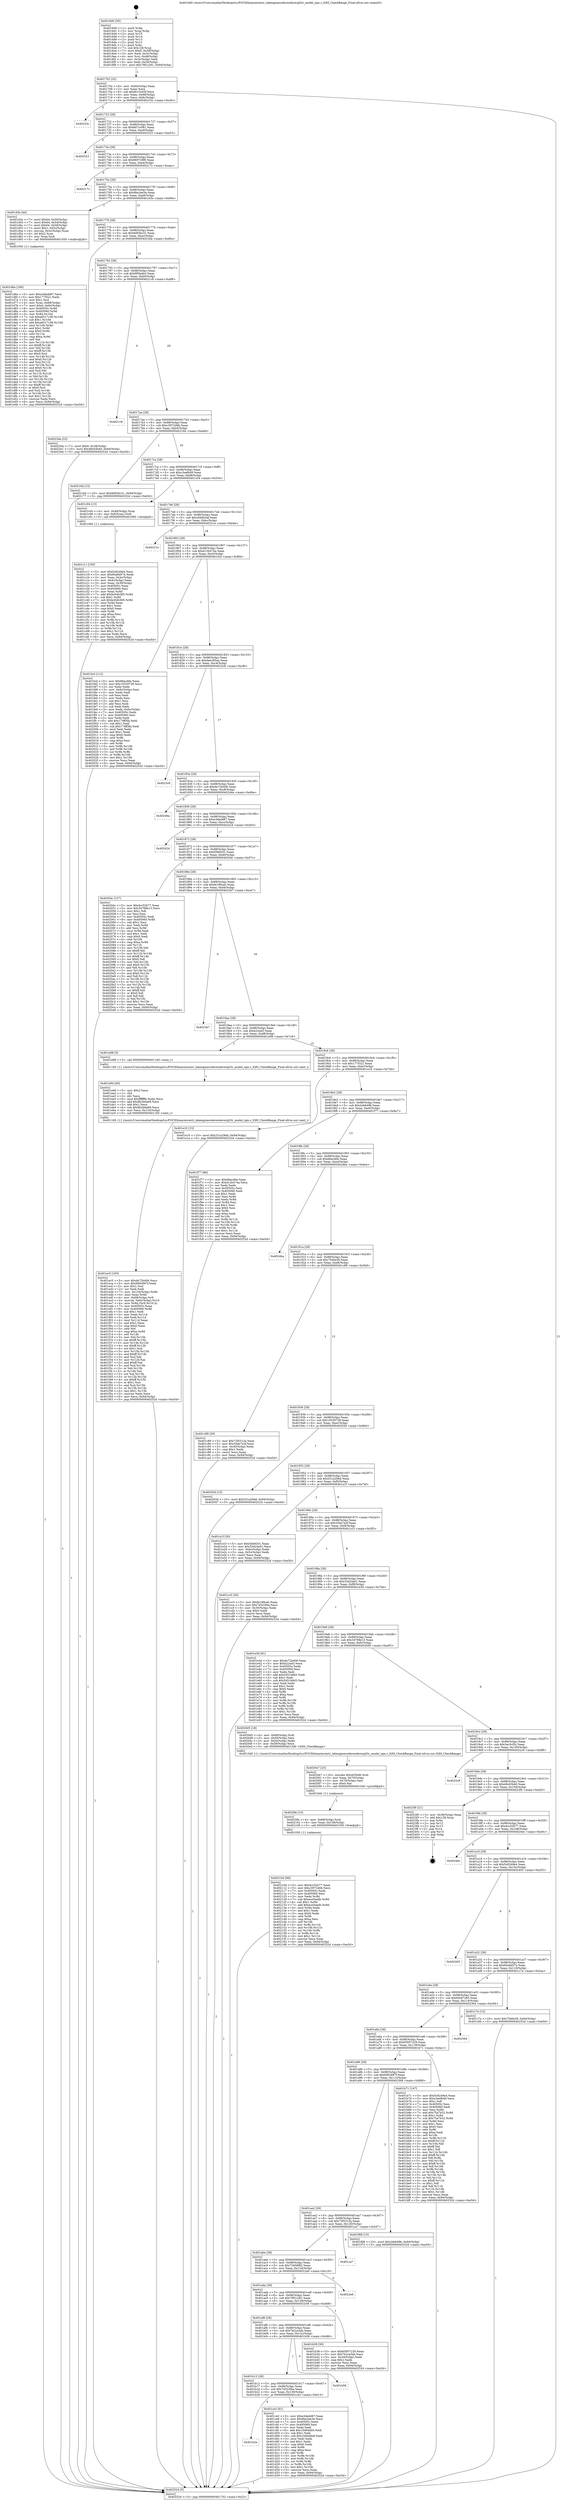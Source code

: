 digraph "0x4016d0" {
  label = "0x4016d0 (/mnt/c/Users/mathe/Desktop/tcc/POCII/binaries/extr_labenginecoderenderergl2tr_model_iqm.c_IQM_CheckRange_Final-ollvm.out::main(0))"
  labelloc = "t"
  node[shape=record]

  Entry [label="",width=0.3,height=0.3,shape=circle,fillcolor=black,style=filled]
  "0x401702" [label="{
     0x401702 [32]\l
     | [instrs]\l
     &nbsp;&nbsp;0x401702 \<+6\>: mov -0x94(%rbp),%eax\l
     &nbsp;&nbsp;0x401708 \<+2\>: mov %eax,%ecx\l
     &nbsp;&nbsp;0x40170a \<+6\>: sub $0x8c15c05f,%ecx\l
     &nbsp;&nbsp;0x401710 \<+6\>: mov %eax,-0x98(%rbp)\l
     &nbsp;&nbsp;0x401716 \<+6\>: mov %ecx,-0x9c(%rbp)\l
     &nbsp;&nbsp;0x40171c \<+6\>: je 000000000040233c \<main+0xc6c\>\l
  }"]
  "0x40233c" [label="{
     0x40233c\l
  }", style=dashed]
  "0x401722" [label="{
     0x401722 [28]\l
     | [instrs]\l
     &nbsp;&nbsp;0x401722 \<+5\>: jmp 0000000000401727 \<main+0x57\>\l
     &nbsp;&nbsp;0x401727 \<+6\>: mov -0x98(%rbp),%eax\l
     &nbsp;&nbsp;0x40172d \<+5\>: sub $0x8d7cc081,%eax\l
     &nbsp;&nbsp;0x401732 \<+6\>: mov %eax,-0xa0(%rbp)\l
     &nbsp;&nbsp;0x401738 \<+6\>: je 0000000000402523 \<main+0xe53\>\l
  }"]
  Exit [label="",width=0.3,height=0.3,shape=circle,fillcolor=black,style=filled,peripheries=2]
  "0x402523" [label="{
     0x402523\l
  }", style=dashed]
  "0x40173e" [label="{
     0x40173e [28]\l
     | [instrs]\l
     &nbsp;&nbsp;0x40173e \<+5\>: jmp 0000000000401743 \<main+0x73\>\l
     &nbsp;&nbsp;0x401743 \<+6\>: mov -0x98(%rbp),%eax\l
     &nbsp;&nbsp;0x401749 \<+5\>: sub $0x969729f0,%eax\l
     &nbsp;&nbsp;0x40174e \<+6\>: mov %eax,-0xa4(%rbp)\l
     &nbsp;&nbsp;0x401754 \<+6\>: je 000000000040217c \<main+0xaac\>\l
  }"]
  "0x40210d" [label="{
     0x40210d [96]\l
     | [instrs]\l
     &nbsp;&nbsp;0x40210d \<+5\>: mov $0x4cc52b77,%eax\l
     &nbsp;&nbsp;0x402112 \<+5\>: mov $0xc397246b,%ecx\l
     &nbsp;&nbsp;0x402117 \<+7\>: mov 0x40505c,%edx\l
     &nbsp;&nbsp;0x40211e \<+7\>: mov 0x405060,%esi\l
     &nbsp;&nbsp;0x402125 \<+3\>: mov %edx,%r8d\l
     &nbsp;&nbsp;0x402128 \<+7\>: sub $0xece5eedb,%r8d\l
     &nbsp;&nbsp;0x40212f \<+4\>: sub $0x1,%r8d\l
     &nbsp;&nbsp;0x402133 \<+7\>: add $0xece5eedb,%r8d\l
     &nbsp;&nbsp;0x40213a \<+4\>: imul %r8d,%edx\l
     &nbsp;&nbsp;0x40213e \<+3\>: and $0x1,%edx\l
     &nbsp;&nbsp;0x402141 \<+3\>: cmp $0x0,%edx\l
     &nbsp;&nbsp;0x402144 \<+4\>: sete %r9b\l
     &nbsp;&nbsp;0x402148 \<+3\>: cmp $0xa,%esi\l
     &nbsp;&nbsp;0x40214b \<+4\>: setl %r10b\l
     &nbsp;&nbsp;0x40214f \<+3\>: mov %r9b,%r11b\l
     &nbsp;&nbsp;0x402152 \<+3\>: and %r10b,%r11b\l
     &nbsp;&nbsp;0x402155 \<+3\>: xor %r10b,%r9b\l
     &nbsp;&nbsp;0x402158 \<+3\>: or %r9b,%r11b\l
     &nbsp;&nbsp;0x40215b \<+4\>: test $0x1,%r11b\l
     &nbsp;&nbsp;0x40215f \<+3\>: cmovne %ecx,%eax\l
     &nbsp;&nbsp;0x402162 \<+6\>: mov %eax,-0x94(%rbp)\l
     &nbsp;&nbsp;0x402168 \<+5\>: jmp 000000000040252d \<main+0xe5d\>\l
  }"]
  "0x40217c" [label="{
     0x40217c\l
  }", style=dashed]
  "0x40175a" [label="{
     0x40175a [28]\l
     | [instrs]\l
     &nbsp;&nbsp;0x40175a \<+5\>: jmp 000000000040175f \<main+0x8f\>\l
     &nbsp;&nbsp;0x40175f \<+6\>: mov -0x98(%rbp),%eax\l
     &nbsp;&nbsp;0x401765 \<+5\>: sub $0x9be3ee3e,%eax\l
     &nbsp;&nbsp;0x40176a \<+6\>: mov %eax,-0xa8(%rbp)\l
     &nbsp;&nbsp;0x401770 \<+6\>: je 0000000000401d3e \<main+0x66e\>\l
  }"]
  "0x4020fe" [label="{
     0x4020fe [15]\l
     | [instrs]\l
     &nbsp;&nbsp;0x4020fe \<+4\>: mov -0x68(%rbp),%rdi\l
     &nbsp;&nbsp;0x402102 \<+6\>: mov %eax,-0x138(%rbp)\l
     &nbsp;&nbsp;0x402108 \<+5\>: call 0000000000401030 \<free@plt\>\l
     | [calls]\l
     &nbsp;&nbsp;0x401030 \{1\} (unknown)\l
  }"]
  "0x401d3e" [label="{
     0x401d3e [44]\l
     | [instrs]\l
     &nbsp;&nbsp;0x401d3e \<+7\>: movl $0x64,-0x50(%rbp)\l
     &nbsp;&nbsp;0x401d45 \<+7\>: movl $0x64,-0x54(%rbp)\l
     &nbsp;&nbsp;0x401d4c \<+7\>: movl $0x64,-0x58(%rbp)\l
     &nbsp;&nbsp;0x401d53 \<+7\>: movl $0x1,-0x5c(%rbp)\l
     &nbsp;&nbsp;0x401d5a \<+4\>: movslq -0x5c(%rbp),%rax\l
     &nbsp;&nbsp;0x401d5e \<+4\>: shl $0x2,%rax\l
     &nbsp;&nbsp;0x401d62 \<+3\>: mov %rax,%rdi\l
     &nbsp;&nbsp;0x401d65 \<+5\>: call 0000000000401050 \<malloc@plt\>\l
     | [calls]\l
     &nbsp;&nbsp;0x401050 \{1\} (unknown)\l
  }"]
  "0x401776" [label="{
     0x401776 [28]\l
     | [instrs]\l
     &nbsp;&nbsp;0x401776 \<+5\>: jmp 000000000040177b \<main+0xab\>\l
     &nbsp;&nbsp;0x40177b \<+6\>: mov -0x98(%rbp),%eax\l
     &nbsp;&nbsp;0x401781 \<+5\>: sub $0x9d93bc31,%eax\l
     &nbsp;&nbsp;0x401786 \<+6\>: mov %eax,-0xac(%rbp)\l
     &nbsp;&nbsp;0x40178c \<+6\>: je 00000000004023da \<main+0xd0a\>\l
  }"]
  "0x4020e7" [label="{
     0x4020e7 [23]\l
     | [instrs]\l
     &nbsp;&nbsp;0x4020e7 \<+10\>: movabs $0x4030d6,%rdi\l
     &nbsp;&nbsp;0x4020f1 \<+3\>: mov %eax,-0x70(%rbp)\l
     &nbsp;&nbsp;0x4020f4 \<+3\>: mov -0x70(%rbp),%esi\l
     &nbsp;&nbsp;0x4020f7 \<+2\>: mov $0x0,%al\l
     &nbsp;&nbsp;0x4020f9 \<+5\>: call 0000000000401040 \<printf@plt\>\l
     | [calls]\l
     &nbsp;&nbsp;0x401040 \{1\} (unknown)\l
  }"]
  "0x4023da" [label="{
     0x4023da [22]\l
     | [instrs]\l
     &nbsp;&nbsp;0x4023da \<+7\>: movl $0x0,-0x38(%rbp)\l
     &nbsp;&nbsp;0x4023e1 \<+10\>: movl $0x48c63b40,-0x94(%rbp)\l
     &nbsp;&nbsp;0x4023eb \<+5\>: jmp 000000000040252d \<main+0xe5d\>\l
  }"]
  "0x401792" [label="{
     0x401792 [28]\l
     | [instrs]\l
     &nbsp;&nbsp;0x401792 \<+5\>: jmp 0000000000401797 \<main+0xc7\>\l
     &nbsp;&nbsp;0x401797 \<+6\>: mov -0x98(%rbp),%eax\l
     &nbsp;&nbsp;0x40179d \<+5\>: sub $0x9f5fa4b3,%eax\l
     &nbsp;&nbsp;0x4017a2 \<+6\>: mov %eax,-0xb0(%rbp)\l
     &nbsp;&nbsp;0x4017a8 \<+6\>: je 00000000004021c8 \<main+0xaf8\>\l
  }"]
  "0x401ec5" [label="{
     0x401ec5 [163]\l
     | [instrs]\l
     &nbsp;&nbsp;0x401ec5 \<+5\>: mov $0xde72b406,%ecx\l
     &nbsp;&nbsp;0x401eca \<+5\>: mov $0x690c897f,%edx\l
     &nbsp;&nbsp;0x401ecf \<+3\>: mov $0x1,%sil\l
     &nbsp;&nbsp;0x401ed2 \<+2\>: xor %edi,%edi\l
     &nbsp;&nbsp;0x401ed4 \<+7\>: mov -0x134(%rbp),%r8d\l
     &nbsp;&nbsp;0x401edb \<+4\>: imul %eax,%r8d\l
     &nbsp;&nbsp;0x401edf \<+4\>: mov -0x68(%rbp),%r9\l
     &nbsp;&nbsp;0x401ee3 \<+4\>: movslq -0x6c(%rbp),%r10\l
     &nbsp;&nbsp;0x401ee7 \<+4\>: mov %r8d,(%r9,%r10,4)\l
     &nbsp;&nbsp;0x401eeb \<+7\>: mov 0x40505c,%eax\l
     &nbsp;&nbsp;0x401ef2 \<+8\>: mov 0x405060,%r8d\l
     &nbsp;&nbsp;0x401efa \<+3\>: sub $0x1,%edi\l
     &nbsp;&nbsp;0x401efd \<+3\>: mov %eax,%r11d\l
     &nbsp;&nbsp;0x401f00 \<+3\>: add %edi,%r11d\l
     &nbsp;&nbsp;0x401f03 \<+4\>: imul %r11d,%eax\l
     &nbsp;&nbsp;0x401f07 \<+3\>: and $0x1,%eax\l
     &nbsp;&nbsp;0x401f0a \<+3\>: cmp $0x0,%eax\l
     &nbsp;&nbsp;0x401f0d \<+3\>: sete %bl\l
     &nbsp;&nbsp;0x401f10 \<+4\>: cmp $0xa,%r8d\l
     &nbsp;&nbsp;0x401f14 \<+4\>: setl %r14b\l
     &nbsp;&nbsp;0x401f18 \<+3\>: mov %bl,%r15b\l
     &nbsp;&nbsp;0x401f1b \<+4\>: xor $0xff,%r15b\l
     &nbsp;&nbsp;0x401f1f \<+3\>: mov %r14b,%r12b\l
     &nbsp;&nbsp;0x401f22 \<+4\>: xor $0xff,%r12b\l
     &nbsp;&nbsp;0x401f26 \<+4\>: xor $0x1,%sil\l
     &nbsp;&nbsp;0x401f2a \<+3\>: mov %r15b,%r13b\l
     &nbsp;&nbsp;0x401f2d \<+4\>: and $0xff,%r13b\l
     &nbsp;&nbsp;0x401f31 \<+3\>: and %sil,%bl\l
     &nbsp;&nbsp;0x401f34 \<+3\>: mov %r12b,%al\l
     &nbsp;&nbsp;0x401f37 \<+2\>: and $0xff,%al\l
     &nbsp;&nbsp;0x401f39 \<+3\>: and %sil,%r14b\l
     &nbsp;&nbsp;0x401f3c \<+3\>: or %bl,%r13b\l
     &nbsp;&nbsp;0x401f3f \<+3\>: or %r14b,%al\l
     &nbsp;&nbsp;0x401f42 \<+3\>: xor %al,%r13b\l
     &nbsp;&nbsp;0x401f45 \<+3\>: or %r12b,%r15b\l
     &nbsp;&nbsp;0x401f48 \<+4\>: xor $0xff,%r15b\l
     &nbsp;&nbsp;0x401f4c \<+4\>: or $0x1,%sil\l
     &nbsp;&nbsp;0x401f50 \<+3\>: and %sil,%r15b\l
     &nbsp;&nbsp;0x401f53 \<+3\>: or %r15b,%r13b\l
     &nbsp;&nbsp;0x401f56 \<+4\>: test $0x1,%r13b\l
     &nbsp;&nbsp;0x401f5a \<+3\>: cmovne %edx,%ecx\l
     &nbsp;&nbsp;0x401f5d \<+6\>: mov %ecx,-0x94(%rbp)\l
     &nbsp;&nbsp;0x401f63 \<+5\>: jmp 000000000040252d \<main+0xe5d\>\l
  }"]
  "0x4021c8" [label="{
     0x4021c8\l
  }", style=dashed]
  "0x4017ae" [label="{
     0x4017ae [28]\l
     | [instrs]\l
     &nbsp;&nbsp;0x4017ae \<+5\>: jmp 00000000004017b3 \<main+0xe3\>\l
     &nbsp;&nbsp;0x4017b3 \<+6\>: mov -0x98(%rbp),%eax\l
     &nbsp;&nbsp;0x4017b9 \<+5\>: sub $0xc397246b,%eax\l
     &nbsp;&nbsp;0x4017be \<+6\>: mov %eax,-0xb4(%rbp)\l
     &nbsp;&nbsp;0x4017c4 \<+6\>: je 000000000040216d \<main+0xa9d\>\l
  }"]
  "0x401e9d" [label="{
     0x401e9d [40]\l
     | [instrs]\l
     &nbsp;&nbsp;0x401e9d \<+5\>: mov $0x2,%ecx\l
     &nbsp;&nbsp;0x401ea2 \<+1\>: cltd\l
     &nbsp;&nbsp;0x401ea3 \<+2\>: idiv %ecx\l
     &nbsp;&nbsp;0x401ea5 \<+6\>: imul $0xfffffffe,%edx,%ecx\l
     &nbsp;&nbsp;0x401eab \<+6\>: add $0x8b2b6a69,%ecx\l
     &nbsp;&nbsp;0x401eb1 \<+3\>: add $0x1,%ecx\l
     &nbsp;&nbsp;0x401eb4 \<+6\>: sub $0x8b2b6a69,%ecx\l
     &nbsp;&nbsp;0x401eba \<+6\>: mov %ecx,-0x134(%rbp)\l
     &nbsp;&nbsp;0x401ec0 \<+5\>: call 0000000000401160 \<next_i\>\l
     | [calls]\l
     &nbsp;&nbsp;0x401160 \{1\} (/mnt/c/Users/mathe/Desktop/tcc/POCII/binaries/extr_labenginecoderenderergl2tr_model_iqm.c_IQM_CheckRange_Final-ollvm.out::next_i)\l
  }"]
  "0x40216d" [label="{
     0x40216d [15]\l
     | [instrs]\l
     &nbsp;&nbsp;0x40216d \<+10\>: movl $0x9d93bc31,-0x94(%rbp)\l
     &nbsp;&nbsp;0x402177 \<+5\>: jmp 000000000040252d \<main+0xe5d\>\l
  }"]
  "0x4017ca" [label="{
     0x4017ca [28]\l
     | [instrs]\l
     &nbsp;&nbsp;0x4017ca \<+5\>: jmp 00000000004017cf \<main+0xff\>\l
     &nbsp;&nbsp;0x4017cf \<+6\>: mov -0x98(%rbp),%eax\l
     &nbsp;&nbsp;0x4017d5 \<+5\>: sub $0xc3eefb49,%eax\l
     &nbsp;&nbsp;0x4017da \<+6\>: mov %eax,-0xb8(%rbp)\l
     &nbsp;&nbsp;0x4017e0 \<+6\>: je 0000000000401c04 \<main+0x534\>\l
  }"]
  "0x401d6a" [label="{
     0x401d6a [166]\l
     | [instrs]\l
     &nbsp;&nbsp;0x401d6a \<+5\>: mov $0xe3dedd87,%ecx\l
     &nbsp;&nbsp;0x401d6f \<+5\>: mov $0x177f321,%edx\l
     &nbsp;&nbsp;0x401d74 \<+3\>: mov $0x1,%sil\l
     &nbsp;&nbsp;0x401d77 \<+4\>: mov %rax,-0x68(%rbp)\l
     &nbsp;&nbsp;0x401d7b \<+7\>: movl $0x0,-0x6c(%rbp)\l
     &nbsp;&nbsp;0x401d82 \<+8\>: mov 0x40505c,%r8d\l
     &nbsp;&nbsp;0x401d8a \<+8\>: mov 0x405060,%r9d\l
     &nbsp;&nbsp;0x401d92 \<+3\>: mov %r8d,%r10d\l
     &nbsp;&nbsp;0x401d95 \<+7\>: sub $0xa6517c38,%r10d\l
     &nbsp;&nbsp;0x401d9c \<+4\>: sub $0x1,%r10d\l
     &nbsp;&nbsp;0x401da0 \<+7\>: add $0xa6517c38,%r10d\l
     &nbsp;&nbsp;0x401da7 \<+4\>: imul %r10d,%r8d\l
     &nbsp;&nbsp;0x401dab \<+4\>: and $0x1,%r8d\l
     &nbsp;&nbsp;0x401daf \<+4\>: cmp $0x0,%r8d\l
     &nbsp;&nbsp;0x401db3 \<+4\>: sete %r11b\l
     &nbsp;&nbsp;0x401db7 \<+4\>: cmp $0xa,%r9d\l
     &nbsp;&nbsp;0x401dbb \<+3\>: setl %bl\l
     &nbsp;&nbsp;0x401dbe \<+3\>: mov %r11b,%r14b\l
     &nbsp;&nbsp;0x401dc1 \<+4\>: xor $0xff,%r14b\l
     &nbsp;&nbsp;0x401dc5 \<+3\>: mov %bl,%r15b\l
     &nbsp;&nbsp;0x401dc8 \<+4\>: xor $0xff,%r15b\l
     &nbsp;&nbsp;0x401dcc \<+4\>: xor $0x0,%sil\l
     &nbsp;&nbsp;0x401dd0 \<+3\>: mov %r14b,%r12b\l
     &nbsp;&nbsp;0x401dd3 \<+4\>: and $0x0,%r12b\l
     &nbsp;&nbsp;0x401dd7 \<+3\>: and %sil,%r11b\l
     &nbsp;&nbsp;0x401dda \<+3\>: mov %r15b,%r13b\l
     &nbsp;&nbsp;0x401ddd \<+4\>: and $0x0,%r13b\l
     &nbsp;&nbsp;0x401de1 \<+3\>: and %sil,%bl\l
     &nbsp;&nbsp;0x401de4 \<+3\>: or %r11b,%r12b\l
     &nbsp;&nbsp;0x401de7 \<+3\>: or %bl,%r13b\l
     &nbsp;&nbsp;0x401dea \<+3\>: xor %r13b,%r12b\l
     &nbsp;&nbsp;0x401ded \<+3\>: or %r15b,%r14b\l
     &nbsp;&nbsp;0x401df0 \<+4\>: xor $0xff,%r14b\l
     &nbsp;&nbsp;0x401df4 \<+4\>: or $0x0,%sil\l
     &nbsp;&nbsp;0x401df8 \<+3\>: and %sil,%r14b\l
     &nbsp;&nbsp;0x401dfb \<+3\>: or %r14b,%r12b\l
     &nbsp;&nbsp;0x401dfe \<+4\>: test $0x1,%r12b\l
     &nbsp;&nbsp;0x401e02 \<+3\>: cmovne %edx,%ecx\l
     &nbsp;&nbsp;0x401e05 \<+6\>: mov %ecx,-0x94(%rbp)\l
     &nbsp;&nbsp;0x401e0b \<+5\>: jmp 000000000040252d \<main+0xe5d\>\l
  }"]
  "0x401c04" [label="{
     0x401c04 [13]\l
     | [instrs]\l
     &nbsp;&nbsp;0x401c04 \<+4\>: mov -0x48(%rbp),%rax\l
     &nbsp;&nbsp;0x401c08 \<+4\>: mov 0x8(%rax),%rdi\l
     &nbsp;&nbsp;0x401c0c \<+5\>: call 0000000000401060 \<atoi@plt\>\l
     | [calls]\l
     &nbsp;&nbsp;0x401060 \{1\} (unknown)\l
  }"]
  "0x4017e6" [label="{
     0x4017e6 [28]\l
     | [instrs]\l
     &nbsp;&nbsp;0x4017e6 \<+5\>: jmp 00000000004017eb \<main+0x11b\>\l
     &nbsp;&nbsp;0x4017eb \<+6\>: mov -0x98(%rbp),%eax\l
     &nbsp;&nbsp;0x4017f1 \<+5\>: sub $0xc846b3af,%eax\l
     &nbsp;&nbsp;0x4017f6 \<+6\>: mov %eax,-0xbc(%rbp)\l
     &nbsp;&nbsp;0x4017fc \<+6\>: je 000000000040221e \<main+0xb4e\>\l
  }"]
  "0x401b2e" [label="{
     0x401b2e\l
  }", style=dashed]
  "0x40221e" [label="{
     0x40221e\l
  }", style=dashed]
  "0x401802" [label="{
     0x401802 [28]\l
     | [instrs]\l
     &nbsp;&nbsp;0x401802 \<+5\>: jmp 0000000000401807 \<main+0x137\>\l
     &nbsp;&nbsp;0x401807 \<+6\>: mov -0x98(%rbp),%eax\l
     &nbsp;&nbsp;0x40180d \<+5\>: sub $0xd12b474a,%eax\l
     &nbsp;&nbsp;0x401812 \<+6\>: mov %eax,-0xc0(%rbp)\l
     &nbsp;&nbsp;0x401818 \<+6\>: je 0000000000401fcd \<main+0x8fd\>\l
  }"]
  "0x401ce3" [label="{
     0x401ce3 [91]\l
     | [instrs]\l
     &nbsp;&nbsp;0x401ce3 \<+5\>: mov $0xe3dedd87,%eax\l
     &nbsp;&nbsp;0x401ce8 \<+5\>: mov $0x9be3ee3e,%ecx\l
     &nbsp;&nbsp;0x401ced \<+7\>: mov 0x40505c,%edx\l
     &nbsp;&nbsp;0x401cf4 \<+7\>: mov 0x405060,%esi\l
     &nbsp;&nbsp;0x401cfb \<+2\>: mov %edx,%edi\l
     &nbsp;&nbsp;0x401cfd \<+6\>: add $0x10d0d4b9,%edi\l
     &nbsp;&nbsp;0x401d03 \<+3\>: sub $0x1,%edi\l
     &nbsp;&nbsp;0x401d06 \<+6\>: sub $0x10d0d4b9,%edi\l
     &nbsp;&nbsp;0x401d0c \<+3\>: imul %edi,%edx\l
     &nbsp;&nbsp;0x401d0f \<+3\>: and $0x1,%edx\l
     &nbsp;&nbsp;0x401d12 \<+3\>: cmp $0x0,%edx\l
     &nbsp;&nbsp;0x401d15 \<+4\>: sete %r8b\l
     &nbsp;&nbsp;0x401d19 \<+3\>: cmp $0xa,%esi\l
     &nbsp;&nbsp;0x401d1c \<+4\>: setl %r9b\l
     &nbsp;&nbsp;0x401d20 \<+3\>: mov %r8b,%r10b\l
     &nbsp;&nbsp;0x401d23 \<+3\>: and %r9b,%r10b\l
     &nbsp;&nbsp;0x401d26 \<+3\>: xor %r9b,%r8b\l
     &nbsp;&nbsp;0x401d29 \<+3\>: or %r8b,%r10b\l
     &nbsp;&nbsp;0x401d2c \<+4\>: test $0x1,%r10b\l
     &nbsp;&nbsp;0x401d30 \<+3\>: cmovne %ecx,%eax\l
     &nbsp;&nbsp;0x401d33 \<+6\>: mov %eax,-0x94(%rbp)\l
     &nbsp;&nbsp;0x401d39 \<+5\>: jmp 000000000040252d \<main+0xe5d\>\l
  }"]
  "0x401fcd" [label="{
     0x401fcd [112]\l
     | [instrs]\l
     &nbsp;&nbsp;0x401fcd \<+5\>: mov $0x66ecd0e,%eax\l
     &nbsp;&nbsp;0x401fd2 \<+5\>: mov $0x10529728,%ecx\l
     &nbsp;&nbsp;0x401fd7 \<+2\>: xor %edx,%edx\l
     &nbsp;&nbsp;0x401fd9 \<+3\>: mov -0x6c(%rbp),%esi\l
     &nbsp;&nbsp;0x401fdc \<+2\>: mov %edx,%edi\l
     &nbsp;&nbsp;0x401fde \<+2\>: sub %esi,%edi\l
     &nbsp;&nbsp;0x401fe0 \<+2\>: mov %edx,%esi\l
     &nbsp;&nbsp;0x401fe2 \<+3\>: sub $0x1,%esi\l
     &nbsp;&nbsp;0x401fe5 \<+2\>: add %esi,%edi\l
     &nbsp;&nbsp;0x401fe7 \<+2\>: sub %edi,%edx\l
     &nbsp;&nbsp;0x401fe9 \<+3\>: mov %edx,-0x6c(%rbp)\l
     &nbsp;&nbsp;0x401fec \<+7\>: mov 0x40505c,%edx\l
     &nbsp;&nbsp;0x401ff3 \<+7\>: mov 0x405060,%esi\l
     &nbsp;&nbsp;0x401ffa \<+2\>: mov %edx,%edi\l
     &nbsp;&nbsp;0x401ffc \<+6\>: add $0x174ff3fa,%edi\l
     &nbsp;&nbsp;0x402002 \<+3\>: sub $0x1,%edi\l
     &nbsp;&nbsp;0x402005 \<+6\>: sub $0x174ff3fa,%edi\l
     &nbsp;&nbsp;0x40200b \<+3\>: imul %edi,%edx\l
     &nbsp;&nbsp;0x40200e \<+3\>: and $0x1,%edx\l
     &nbsp;&nbsp;0x402011 \<+3\>: cmp $0x0,%edx\l
     &nbsp;&nbsp;0x402014 \<+4\>: sete %r8b\l
     &nbsp;&nbsp;0x402018 \<+3\>: cmp $0xa,%esi\l
     &nbsp;&nbsp;0x40201b \<+4\>: setl %r9b\l
     &nbsp;&nbsp;0x40201f \<+3\>: mov %r8b,%r10b\l
     &nbsp;&nbsp;0x402022 \<+3\>: and %r9b,%r10b\l
     &nbsp;&nbsp;0x402025 \<+3\>: xor %r9b,%r8b\l
     &nbsp;&nbsp;0x402028 \<+3\>: or %r8b,%r10b\l
     &nbsp;&nbsp;0x40202b \<+4\>: test $0x1,%r10b\l
     &nbsp;&nbsp;0x40202f \<+3\>: cmovne %ecx,%eax\l
     &nbsp;&nbsp;0x402032 \<+6\>: mov %eax,-0x94(%rbp)\l
     &nbsp;&nbsp;0x402038 \<+5\>: jmp 000000000040252d \<main+0xe5d\>\l
  }"]
  "0x40181e" [label="{
     0x40181e [28]\l
     | [instrs]\l
     &nbsp;&nbsp;0x40181e \<+5\>: jmp 0000000000401823 \<main+0x153\>\l
     &nbsp;&nbsp;0x401823 \<+6\>: mov -0x98(%rbp),%eax\l
     &nbsp;&nbsp;0x401829 \<+5\>: sub $0xdae285aa,%eax\l
     &nbsp;&nbsp;0x40182e \<+6\>: mov %eax,-0xc4(%rbp)\l
     &nbsp;&nbsp;0x401834 \<+6\>: je 00000000004023c6 \<main+0xcf6\>\l
  }"]
  "0x401b12" [label="{
     0x401b12 [28]\l
     | [instrs]\l
     &nbsp;&nbsp;0x401b12 \<+5\>: jmp 0000000000401b17 \<main+0x447\>\l
     &nbsp;&nbsp;0x401b17 \<+6\>: mov -0x98(%rbp),%eax\l
     &nbsp;&nbsp;0x401b1d \<+5\>: sub $0x7d323f4a,%eax\l
     &nbsp;&nbsp;0x401b22 \<+6\>: mov %eax,-0x130(%rbp)\l
     &nbsp;&nbsp;0x401b28 \<+6\>: je 0000000000401ce3 \<main+0x613\>\l
  }"]
  "0x4023c6" [label="{
     0x4023c6\l
  }", style=dashed]
  "0x40183a" [label="{
     0x40183a [28]\l
     | [instrs]\l
     &nbsp;&nbsp;0x40183a \<+5\>: jmp 000000000040183f \<main+0x16f\>\l
     &nbsp;&nbsp;0x40183f \<+6\>: mov -0x98(%rbp),%eax\l
     &nbsp;&nbsp;0x401845 \<+5\>: sub $0xde72b406,%eax\l
     &nbsp;&nbsp;0x40184a \<+6\>: mov %eax,-0xc8(%rbp)\l
     &nbsp;&nbsp;0x401850 \<+6\>: je 000000000040246a \<main+0xd9a\>\l
  }"]
  "0x401b56" [label="{
     0x401b56\l
  }", style=dashed]
  "0x40246a" [label="{
     0x40246a\l
  }", style=dashed]
  "0x401856" [label="{
     0x401856 [28]\l
     | [instrs]\l
     &nbsp;&nbsp;0x401856 \<+5\>: jmp 000000000040185b \<main+0x18b\>\l
     &nbsp;&nbsp;0x40185b \<+6\>: mov -0x98(%rbp),%eax\l
     &nbsp;&nbsp;0x401861 \<+5\>: sub $0xe3dedd87,%eax\l
     &nbsp;&nbsp;0x401866 \<+6\>: mov %eax,-0xcc(%rbp)\l
     &nbsp;&nbsp;0x40186c \<+6\>: je 0000000000402424 \<main+0xd54\>\l
  }"]
  "0x401c11" [label="{
     0x401c11 [105]\l
     | [instrs]\l
     &nbsp;&nbsp;0x401c11 \<+5\>: mov $0x5c8249e4,%ecx\l
     &nbsp;&nbsp;0x401c16 \<+5\>: mov $0x60a9d57e,%edx\l
     &nbsp;&nbsp;0x401c1b \<+3\>: mov %eax,-0x4c(%rbp)\l
     &nbsp;&nbsp;0x401c1e \<+3\>: mov -0x4c(%rbp),%eax\l
     &nbsp;&nbsp;0x401c21 \<+3\>: mov %eax,-0x30(%rbp)\l
     &nbsp;&nbsp;0x401c24 \<+7\>: mov 0x40505c,%eax\l
     &nbsp;&nbsp;0x401c2b \<+7\>: mov 0x405060,%esi\l
     &nbsp;&nbsp;0x401c32 \<+3\>: mov %eax,%r8d\l
     &nbsp;&nbsp;0x401c35 \<+7\>: add $0xbc64b385,%r8d\l
     &nbsp;&nbsp;0x401c3c \<+4\>: sub $0x1,%r8d\l
     &nbsp;&nbsp;0x401c40 \<+7\>: sub $0xbc64b385,%r8d\l
     &nbsp;&nbsp;0x401c47 \<+4\>: imul %r8d,%eax\l
     &nbsp;&nbsp;0x401c4b \<+3\>: and $0x1,%eax\l
     &nbsp;&nbsp;0x401c4e \<+3\>: cmp $0x0,%eax\l
     &nbsp;&nbsp;0x401c51 \<+4\>: sete %r9b\l
     &nbsp;&nbsp;0x401c55 \<+3\>: cmp $0xa,%esi\l
     &nbsp;&nbsp;0x401c58 \<+4\>: setl %r10b\l
     &nbsp;&nbsp;0x401c5c \<+3\>: mov %r9b,%r11b\l
     &nbsp;&nbsp;0x401c5f \<+3\>: and %r10b,%r11b\l
     &nbsp;&nbsp;0x401c62 \<+3\>: xor %r10b,%r9b\l
     &nbsp;&nbsp;0x401c65 \<+3\>: or %r9b,%r11b\l
     &nbsp;&nbsp;0x401c68 \<+4\>: test $0x1,%r11b\l
     &nbsp;&nbsp;0x401c6c \<+3\>: cmovne %edx,%ecx\l
     &nbsp;&nbsp;0x401c6f \<+6\>: mov %ecx,-0x94(%rbp)\l
     &nbsp;&nbsp;0x401c75 \<+5\>: jmp 000000000040252d \<main+0xe5d\>\l
  }"]
  "0x402424" [label="{
     0x402424\l
  }", style=dashed]
  "0x401872" [label="{
     0x401872 [28]\l
     | [instrs]\l
     &nbsp;&nbsp;0x401872 \<+5\>: jmp 0000000000401877 \<main+0x1a7\>\l
     &nbsp;&nbsp;0x401877 \<+6\>: mov -0x98(%rbp),%eax\l
     &nbsp;&nbsp;0x40187d \<+5\>: sub $0xf2fe9201,%eax\l
     &nbsp;&nbsp;0x401882 \<+6\>: mov %eax,-0xd0(%rbp)\l
     &nbsp;&nbsp;0x401888 \<+6\>: je 000000000040204c \<main+0x97c\>\l
  }"]
  "0x4016d0" [label="{
     0x4016d0 [50]\l
     | [instrs]\l
     &nbsp;&nbsp;0x4016d0 \<+1\>: push %rbp\l
     &nbsp;&nbsp;0x4016d1 \<+3\>: mov %rsp,%rbp\l
     &nbsp;&nbsp;0x4016d4 \<+2\>: push %r15\l
     &nbsp;&nbsp;0x4016d6 \<+2\>: push %r14\l
     &nbsp;&nbsp;0x4016d8 \<+2\>: push %r13\l
     &nbsp;&nbsp;0x4016da \<+2\>: push %r12\l
     &nbsp;&nbsp;0x4016dc \<+1\>: push %rbx\l
     &nbsp;&nbsp;0x4016dd \<+7\>: sub $0x128,%rsp\l
     &nbsp;&nbsp;0x4016e4 \<+7\>: movl $0x0,-0x38(%rbp)\l
     &nbsp;&nbsp;0x4016eb \<+3\>: mov %edi,-0x3c(%rbp)\l
     &nbsp;&nbsp;0x4016ee \<+4\>: mov %rsi,-0x48(%rbp)\l
     &nbsp;&nbsp;0x4016f2 \<+3\>: mov -0x3c(%rbp),%edi\l
     &nbsp;&nbsp;0x4016f5 \<+3\>: mov %edi,-0x34(%rbp)\l
     &nbsp;&nbsp;0x4016f8 \<+10\>: movl $0x79f1c281,-0x94(%rbp)\l
  }"]
  "0x40204c" [label="{
     0x40204c [137]\l
     | [instrs]\l
     &nbsp;&nbsp;0x40204c \<+5\>: mov $0x4cc52b77,%eax\l
     &nbsp;&nbsp;0x402051 \<+5\>: mov $0x34768e13,%ecx\l
     &nbsp;&nbsp;0x402056 \<+2\>: mov $0x1,%dl\l
     &nbsp;&nbsp;0x402058 \<+2\>: xor %esi,%esi\l
     &nbsp;&nbsp;0x40205a \<+7\>: mov 0x40505c,%edi\l
     &nbsp;&nbsp;0x402061 \<+8\>: mov 0x405060,%r8d\l
     &nbsp;&nbsp;0x402069 \<+3\>: sub $0x1,%esi\l
     &nbsp;&nbsp;0x40206c \<+3\>: mov %edi,%r9d\l
     &nbsp;&nbsp;0x40206f \<+3\>: add %esi,%r9d\l
     &nbsp;&nbsp;0x402072 \<+4\>: imul %r9d,%edi\l
     &nbsp;&nbsp;0x402076 \<+3\>: and $0x1,%edi\l
     &nbsp;&nbsp;0x402079 \<+3\>: cmp $0x0,%edi\l
     &nbsp;&nbsp;0x40207c \<+4\>: sete %r10b\l
     &nbsp;&nbsp;0x402080 \<+4\>: cmp $0xa,%r8d\l
     &nbsp;&nbsp;0x402084 \<+4\>: setl %r11b\l
     &nbsp;&nbsp;0x402088 \<+3\>: mov %r10b,%bl\l
     &nbsp;&nbsp;0x40208b \<+3\>: xor $0xff,%bl\l
     &nbsp;&nbsp;0x40208e \<+3\>: mov %r11b,%r14b\l
     &nbsp;&nbsp;0x402091 \<+4\>: xor $0xff,%r14b\l
     &nbsp;&nbsp;0x402095 \<+3\>: xor $0x0,%dl\l
     &nbsp;&nbsp;0x402098 \<+3\>: mov %bl,%r15b\l
     &nbsp;&nbsp;0x40209b \<+4\>: and $0x0,%r15b\l
     &nbsp;&nbsp;0x40209f \<+3\>: and %dl,%r10b\l
     &nbsp;&nbsp;0x4020a2 \<+3\>: mov %r14b,%r12b\l
     &nbsp;&nbsp;0x4020a5 \<+4\>: and $0x0,%r12b\l
     &nbsp;&nbsp;0x4020a9 \<+3\>: and %dl,%r11b\l
     &nbsp;&nbsp;0x4020ac \<+3\>: or %r10b,%r15b\l
     &nbsp;&nbsp;0x4020af \<+3\>: or %r11b,%r12b\l
     &nbsp;&nbsp;0x4020b2 \<+3\>: xor %r12b,%r15b\l
     &nbsp;&nbsp;0x4020b5 \<+3\>: or %r14b,%bl\l
     &nbsp;&nbsp;0x4020b8 \<+3\>: xor $0xff,%bl\l
     &nbsp;&nbsp;0x4020bb \<+3\>: or $0x0,%dl\l
     &nbsp;&nbsp;0x4020be \<+2\>: and %dl,%bl\l
     &nbsp;&nbsp;0x4020c0 \<+3\>: or %bl,%r15b\l
     &nbsp;&nbsp;0x4020c3 \<+4\>: test $0x1,%r15b\l
     &nbsp;&nbsp;0x4020c7 \<+3\>: cmovne %ecx,%eax\l
     &nbsp;&nbsp;0x4020ca \<+6\>: mov %eax,-0x94(%rbp)\l
     &nbsp;&nbsp;0x4020d0 \<+5\>: jmp 000000000040252d \<main+0xe5d\>\l
  }"]
  "0x40188e" [label="{
     0x40188e [28]\l
     | [instrs]\l
     &nbsp;&nbsp;0x40188e \<+5\>: jmp 0000000000401893 \<main+0x1c3\>\l
     &nbsp;&nbsp;0x401893 \<+6\>: mov -0x98(%rbp),%eax\l
     &nbsp;&nbsp;0x401899 \<+5\>: sub $0xfe189ca0,%eax\l
     &nbsp;&nbsp;0x40189e \<+6\>: mov %eax,-0xd4(%rbp)\l
     &nbsp;&nbsp;0x4018a4 \<+6\>: je 00000000004023b7 \<main+0xce7\>\l
  }"]
  "0x40252d" [label="{
     0x40252d [5]\l
     | [instrs]\l
     &nbsp;&nbsp;0x40252d \<+5\>: jmp 0000000000401702 \<main+0x32\>\l
  }"]
  "0x4023b7" [label="{
     0x4023b7\l
  }", style=dashed]
  "0x4018aa" [label="{
     0x4018aa [28]\l
     | [instrs]\l
     &nbsp;&nbsp;0x4018aa \<+5\>: jmp 00000000004018af \<main+0x1df\>\l
     &nbsp;&nbsp;0x4018af \<+6\>: mov -0x98(%rbp),%eax\l
     &nbsp;&nbsp;0x4018b5 \<+5\>: sub $0xb22ed3,%eax\l
     &nbsp;&nbsp;0x4018ba \<+6\>: mov %eax,-0xd8(%rbp)\l
     &nbsp;&nbsp;0x4018c0 \<+6\>: je 0000000000401e98 \<main+0x7c8\>\l
  }"]
  "0x401af6" [label="{
     0x401af6 [28]\l
     | [instrs]\l
     &nbsp;&nbsp;0x401af6 \<+5\>: jmp 0000000000401afb \<main+0x42b\>\l
     &nbsp;&nbsp;0x401afb \<+6\>: mov -0x98(%rbp),%eax\l
     &nbsp;&nbsp;0x401b01 \<+5\>: sub $0x7b2ca3ab,%eax\l
     &nbsp;&nbsp;0x401b06 \<+6\>: mov %eax,-0x12c(%rbp)\l
     &nbsp;&nbsp;0x401b0c \<+6\>: je 0000000000401b56 \<main+0x486\>\l
  }"]
  "0x401e98" [label="{
     0x401e98 [5]\l
     | [instrs]\l
     &nbsp;&nbsp;0x401e98 \<+5\>: call 0000000000401160 \<next_i\>\l
     | [calls]\l
     &nbsp;&nbsp;0x401160 \{1\} (/mnt/c/Users/mathe/Desktop/tcc/POCII/binaries/extr_labenginecoderenderergl2tr_model_iqm.c_IQM_CheckRange_Final-ollvm.out::next_i)\l
  }"]
  "0x4018c6" [label="{
     0x4018c6 [28]\l
     | [instrs]\l
     &nbsp;&nbsp;0x4018c6 \<+5\>: jmp 00000000004018cb \<main+0x1fb\>\l
     &nbsp;&nbsp;0x4018cb \<+6\>: mov -0x98(%rbp),%eax\l
     &nbsp;&nbsp;0x4018d1 \<+5\>: sub $0x177f321,%eax\l
     &nbsp;&nbsp;0x4018d6 \<+6\>: mov %eax,-0xdc(%rbp)\l
     &nbsp;&nbsp;0x4018dc \<+6\>: je 0000000000401e10 \<main+0x740\>\l
  }"]
  "0x401b38" [label="{
     0x401b38 [30]\l
     | [instrs]\l
     &nbsp;&nbsp;0x401b38 \<+5\>: mov $0x65957229,%eax\l
     &nbsp;&nbsp;0x401b3d \<+5\>: mov $0x7b2ca3ab,%ecx\l
     &nbsp;&nbsp;0x401b42 \<+3\>: mov -0x34(%rbp),%edx\l
     &nbsp;&nbsp;0x401b45 \<+3\>: cmp $0x2,%edx\l
     &nbsp;&nbsp;0x401b48 \<+3\>: cmovne %ecx,%eax\l
     &nbsp;&nbsp;0x401b4b \<+6\>: mov %eax,-0x94(%rbp)\l
     &nbsp;&nbsp;0x401b51 \<+5\>: jmp 000000000040252d \<main+0xe5d\>\l
  }"]
  "0x401e10" [label="{
     0x401e10 [15]\l
     | [instrs]\l
     &nbsp;&nbsp;0x401e10 \<+10\>: movl $0x251a29dd,-0x94(%rbp)\l
     &nbsp;&nbsp;0x401e1a \<+5\>: jmp 000000000040252d \<main+0xe5d\>\l
  }"]
  "0x4018e2" [label="{
     0x4018e2 [28]\l
     | [instrs]\l
     &nbsp;&nbsp;0x4018e2 \<+5\>: jmp 00000000004018e7 \<main+0x217\>\l
     &nbsp;&nbsp;0x4018e7 \<+6\>: mov -0x98(%rbp),%eax\l
     &nbsp;&nbsp;0x4018ed \<+5\>: sub $0x2eb649b,%eax\l
     &nbsp;&nbsp;0x4018f2 \<+6\>: mov %eax,-0xe0(%rbp)\l
     &nbsp;&nbsp;0x4018f8 \<+6\>: je 0000000000401f77 \<main+0x8a7\>\l
  }"]
  "0x401ada" [label="{
     0x401ada [28]\l
     | [instrs]\l
     &nbsp;&nbsp;0x401ada \<+5\>: jmp 0000000000401adf \<main+0x40f\>\l
     &nbsp;&nbsp;0x401adf \<+6\>: mov -0x98(%rbp),%eax\l
     &nbsp;&nbsp;0x401ae5 \<+5\>: sub $0x79f1c281,%eax\l
     &nbsp;&nbsp;0x401aea \<+6\>: mov %eax,-0x128(%rbp)\l
     &nbsp;&nbsp;0x401af0 \<+6\>: je 0000000000401b38 \<main+0x468\>\l
  }"]
  "0x401f77" [label="{
     0x401f77 [86]\l
     | [instrs]\l
     &nbsp;&nbsp;0x401f77 \<+5\>: mov $0x66ecd0e,%eax\l
     &nbsp;&nbsp;0x401f7c \<+5\>: mov $0xd12b474a,%ecx\l
     &nbsp;&nbsp;0x401f81 \<+2\>: xor %edx,%edx\l
     &nbsp;&nbsp;0x401f83 \<+7\>: mov 0x40505c,%esi\l
     &nbsp;&nbsp;0x401f8a \<+7\>: mov 0x405060,%edi\l
     &nbsp;&nbsp;0x401f91 \<+3\>: sub $0x1,%edx\l
     &nbsp;&nbsp;0x401f94 \<+3\>: mov %esi,%r8d\l
     &nbsp;&nbsp;0x401f97 \<+3\>: add %edx,%r8d\l
     &nbsp;&nbsp;0x401f9a \<+4\>: imul %r8d,%esi\l
     &nbsp;&nbsp;0x401f9e \<+3\>: and $0x1,%esi\l
     &nbsp;&nbsp;0x401fa1 \<+3\>: cmp $0x0,%esi\l
     &nbsp;&nbsp;0x401fa4 \<+4\>: sete %r9b\l
     &nbsp;&nbsp;0x401fa8 \<+3\>: cmp $0xa,%edi\l
     &nbsp;&nbsp;0x401fab \<+4\>: setl %r10b\l
     &nbsp;&nbsp;0x401faf \<+3\>: mov %r9b,%r11b\l
     &nbsp;&nbsp;0x401fb2 \<+3\>: and %r10b,%r11b\l
     &nbsp;&nbsp;0x401fb5 \<+3\>: xor %r10b,%r9b\l
     &nbsp;&nbsp;0x401fb8 \<+3\>: or %r9b,%r11b\l
     &nbsp;&nbsp;0x401fbb \<+4\>: test $0x1,%r11b\l
     &nbsp;&nbsp;0x401fbf \<+3\>: cmovne %ecx,%eax\l
     &nbsp;&nbsp;0x401fc2 \<+6\>: mov %eax,-0x94(%rbp)\l
     &nbsp;&nbsp;0x401fc8 \<+5\>: jmp 000000000040252d \<main+0xe5d\>\l
  }"]
  "0x4018fe" [label="{
     0x4018fe [28]\l
     | [instrs]\l
     &nbsp;&nbsp;0x4018fe \<+5\>: jmp 0000000000401903 \<main+0x233\>\l
     &nbsp;&nbsp;0x401903 \<+6\>: mov -0x98(%rbp),%eax\l
     &nbsp;&nbsp;0x401909 \<+5\>: sub $0x66ecd0e,%eax\l
     &nbsp;&nbsp;0x40190e \<+6\>: mov %eax,-0xe4(%rbp)\l
     &nbsp;&nbsp;0x401914 \<+6\>: je 00000000004024ba \<main+0xdea\>\l
  }"]
  "0x4022e6" [label="{
     0x4022e6\l
  }", style=dashed]
  "0x4024ba" [label="{
     0x4024ba\l
  }", style=dashed]
  "0x40191a" [label="{
     0x40191a [28]\l
     | [instrs]\l
     &nbsp;&nbsp;0x40191a \<+5\>: jmp 000000000040191f \<main+0x24f\>\l
     &nbsp;&nbsp;0x40191f \<+6\>: mov -0x98(%rbp),%eax\l
     &nbsp;&nbsp;0x401925 \<+5\>: sub $0x7546e39,%eax\l
     &nbsp;&nbsp;0x40192a \<+6\>: mov %eax,-0xe8(%rbp)\l
     &nbsp;&nbsp;0x401930 \<+6\>: je 0000000000401c89 \<main+0x5b9\>\l
  }"]
  "0x401abe" [label="{
     0x401abe [28]\l
     | [instrs]\l
     &nbsp;&nbsp;0x401abe \<+5\>: jmp 0000000000401ac3 \<main+0x3f3\>\l
     &nbsp;&nbsp;0x401ac3 \<+6\>: mov -0x98(%rbp),%eax\l
     &nbsp;&nbsp;0x401ac9 \<+5\>: sub $0x73456f62,%eax\l
     &nbsp;&nbsp;0x401ace \<+6\>: mov %eax,-0x124(%rbp)\l
     &nbsp;&nbsp;0x401ad4 \<+6\>: je 00000000004022e6 \<main+0xc16\>\l
  }"]
  "0x401c89" [label="{
     0x401c89 [30]\l
     | [instrs]\l
     &nbsp;&nbsp;0x401c89 \<+5\>: mov $0x72f5313a,%eax\l
     &nbsp;&nbsp;0x401c8e \<+5\>: mov $0x33ab7a2f,%ecx\l
     &nbsp;&nbsp;0x401c93 \<+3\>: mov -0x30(%rbp),%edx\l
     &nbsp;&nbsp;0x401c96 \<+3\>: cmp $0x1,%edx\l
     &nbsp;&nbsp;0x401c99 \<+3\>: cmovl %ecx,%eax\l
     &nbsp;&nbsp;0x401c9c \<+6\>: mov %eax,-0x94(%rbp)\l
     &nbsp;&nbsp;0x401ca2 \<+5\>: jmp 000000000040252d \<main+0xe5d\>\l
  }"]
  "0x401936" [label="{
     0x401936 [28]\l
     | [instrs]\l
     &nbsp;&nbsp;0x401936 \<+5\>: jmp 000000000040193b \<main+0x26b\>\l
     &nbsp;&nbsp;0x40193b \<+6\>: mov -0x98(%rbp),%eax\l
     &nbsp;&nbsp;0x401941 \<+5\>: sub $0x10529728,%eax\l
     &nbsp;&nbsp;0x401946 \<+6\>: mov %eax,-0xec(%rbp)\l
     &nbsp;&nbsp;0x40194c \<+6\>: je 000000000040203d \<main+0x96d\>\l
  }"]
  "0x401ca7" [label="{
     0x401ca7\l
  }", style=dashed]
  "0x40203d" [label="{
     0x40203d [15]\l
     | [instrs]\l
     &nbsp;&nbsp;0x40203d \<+10\>: movl $0x251a29dd,-0x94(%rbp)\l
     &nbsp;&nbsp;0x402047 \<+5\>: jmp 000000000040252d \<main+0xe5d\>\l
  }"]
  "0x401952" [label="{
     0x401952 [28]\l
     | [instrs]\l
     &nbsp;&nbsp;0x401952 \<+5\>: jmp 0000000000401957 \<main+0x287\>\l
     &nbsp;&nbsp;0x401957 \<+6\>: mov -0x98(%rbp),%eax\l
     &nbsp;&nbsp;0x40195d \<+5\>: sub $0x251a29dd,%eax\l
     &nbsp;&nbsp;0x401962 \<+6\>: mov %eax,-0xf0(%rbp)\l
     &nbsp;&nbsp;0x401968 \<+6\>: je 0000000000401e1f \<main+0x74f\>\l
  }"]
  "0x401aa2" [label="{
     0x401aa2 [28]\l
     | [instrs]\l
     &nbsp;&nbsp;0x401aa2 \<+5\>: jmp 0000000000401aa7 \<main+0x3d7\>\l
     &nbsp;&nbsp;0x401aa7 \<+6\>: mov -0x98(%rbp),%eax\l
     &nbsp;&nbsp;0x401aad \<+5\>: sub $0x72f5313a,%eax\l
     &nbsp;&nbsp;0x401ab2 \<+6\>: mov %eax,-0x120(%rbp)\l
     &nbsp;&nbsp;0x401ab8 \<+6\>: je 0000000000401ca7 \<main+0x5d7\>\l
  }"]
  "0x401e1f" [label="{
     0x401e1f [30]\l
     | [instrs]\l
     &nbsp;&nbsp;0x401e1f \<+5\>: mov $0xf2fe9201,%eax\l
     &nbsp;&nbsp;0x401e24 \<+5\>: mov $0x33d24a01,%ecx\l
     &nbsp;&nbsp;0x401e29 \<+3\>: mov -0x6c(%rbp),%edx\l
     &nbsp;&nbsp;0x401e2c \<+3\>: cmp -0x5c(%rbp),%edx\l
     &nbsp;&nbsp;0x401e2f \<+3\>: cmovl %ecx,%eax\l
     &nbsp;&nbsp;0x401e32 \<+6\>: mov %eax,-0x94(%rbp)\l
     &nbsp;&nbsp;0x401e38 \<+5\>: jmp 000000000040252d \<main+0xe5d\>\l
  }"]
  "0x40196e" [label="{
     0x40196e [28]\l
     | [instrs]\l
     &nbsp;&nbsp;0x40196e \<+5\>: jmp 0000000000401973 \<main+0x2a3\>\l
     &nbsp;&nbsp;0x401973 \<+6\>: mov -0x98(%rbp),%eax\l
     &nbsp;&nbsp;0x401979 \<+5\>: sub $0x33ab7a2f,%eax\l
     &nbsp;&nbsp;0x40197e \<+6\>: mov %eax,-0xf4(%rbp)\l
     &nbsp;&nbsp;0x401984 \<+6\>: je 0000000000401cc5 \<main+0x5f5\>\l
  }"]
  "0x401f68" [label="{
     0x401f68 [15]\l
     | [instrs]\l
     &nbsp;&nbsp;0x401f68 \<+10\>: movl $0x2eb649b,-0x94(%rbp)\l
     &nbsp;&nbsp;0x401f72 \<+5\>: jmp 000000000040252d \<main+0xe5d\>\l
  }"]
  "0x401cc5" [label="{
     0x401cc5 [30]\l
     | [instrs]\l
     &nbsp;&nbsp;0x401cc5 \<+5\>: mov $0xfe189ca0,%eax\l
     &nbsp;&nbsp;0x401cca \<+5\>: mov $0x7d323f4a,%ecx\l
     &nbsp;&nbsp;0x401ccf \<+3\>: mov -0x30(%rbp),%edx\l
     &nbsp;&nbsp;0x401cd2 \<+3\>: cmp $0x0,%edx\l
     &nbsp;&nbsp;0x401cd5 \<+3\>: cmove %ecx,%eax\l
     &nbsp;&nbsp;0x401cd8 \<+6\>: mov %eax,-0x94(%rbp)\l
     &nbsp;&nbsp;0x401cde \<+5\>: jmp 000000000040252d \<main+0xe5d\>\l
  }"]
  "0x40198a" [label="{
     0x40198a [28]\l
     | [instrs]\l
     &nbsp;&nbsp;0x40198a \<+5\>: jmp 000000000040198f \<main+0x2bf\>\l
     &nbsp;&nbsp;0x40198f \<+6\>: mov -0x98(%rbp),%eax\l
     &nbsp;&nbsp;0x401995 \<+5\>: sub $0x33d24a01,%eax\l
     &nbsp;&nbsp;0x40199a \<+6\>: mov %eax,-0xf8(%rbp)\l
     &nbsp;&nbsp;0x4019a0 \<+6\>: je 0000000000401e3d \<main+0x76d\>\l
  }"]
  "0x401a86" [label="{
     0x401a86 [28]\l
     | [instrs]\l
     &nbsp;&nbsp;0x401a86 \<+5\>: jmp 0000000000401a8b \<main+0x3bb\>\l
     &nbsp;&nbsp;0x401a8b \<+6\>: mov -0x98(%rbp),%eax\l
     &nbsp;&nbsp;0x401a91 \<+5\>: sub $0x690c897f,%eax\l
     &nbsp;&nbsp;0x401a96 \<+6\>: mov %eax,-0x11c(%rbp)\l
     &nbsp;&nbsp;0x401a9c \<+6\>: je 0000000000401f68 \<main+0x898\>\l
  }"]
  "0x401e3d" [label="{
     0x401e3d [91]\l
     | [instrs]\l
     &nbsp;&nbsp;0x401e3d \<+5\>: mov $0xde72b406,%eax\l
     &nbsp;&nbsp;0x401e42 \<+5\>: mov $0xb22ed3,%ecx\l
     &nbsp;&nbsp;0x401e47 \<+7\>: mov 0x40505c,%edx\l
     &nbsp;&nbsp;0x401e4e \<+7\>: mov 0x405060,%esi\l
     &nbsp;&nbsp;0x401e55 \<+2\>: mov %edx,%edi\l
     &nbsp;&nbsp;0x401e57 \<+6\>: add $0x5451b8d3,%edi\l
     &nbsp;&nbsp;0x401e5d \<+3\>: sub $0x1,%edi\l
     &nbsp;&nbsp;0x401e60 \<+6\>: sub $0x5451b8d3,%edi\l
     &nbsp;&nbsp;0x401e66 \<+3\>: imul %edi,%edx\l
     &nbsp;&nbsp;0x401e69 \<+3\>: and $0x1,%edx\l
     &nbsp;&nbsp;0x401e6c \<+3\>: cmp $0x0,%edx\l
     &nbsp;&nbsp;0x401e6f \<+4\>: sete %r8b\l
     &nbsp;&nbsp;0x401e73 \<+3\>: cmp $0xa,%esi\l
     &nbsp;&nbsp;0x401e76 \<+4\>: setl %r9b\l
     &nbsp;&nbsp;0x401e7a \<+3\>: mov %r8b,%r10b\l
     &nbsp;&nbsp;0x401e7d \<+3\>: and %r9b,%r10b\l
     &nbsp;&nbsp;0x401e80 \<+3\>: xor %r9b,%r8b\l
     &nbsp;&nbsp;0x401e83 \<+3\>: or %r8b,%r10b\l
     &nbsp;&nbsp;0x401e86 \<+4\>: test $0x1,%r10b\l
     &nbsp;&nbsp;0x401e8a \<+3\>: cmovne %ecx,%eax\l
     &nbsp;&nbsp;0x401e8d \<+6\>: mov %eax,-0x94(%rbp)\l
     &nbsp;&nbsp;0x401e93 \<+5\>: jmp 000000000040252d \<main+0xe5d\>\l
  }"]
  "0x4019a6" [label="{
     0x4019a6 [28]\l
     | [instrs]\l
     &nbsp;&nbsp;0x4019a6 \<+5\>: jmp 00000000004019ab \<main+0x2db\>\l
     &nbsp;&nbsp;0x4019ab \<+6\>: mov -0x98(%rbp),%eax\l
     &nbsp;&nbsp;0x4019b1 \<+5\>: sub $0x34768e13,%eax\l
     &nbsp;&nbsp;0x4019b6 \<+6\>: mov %eax,-0xfc(%rbp)\l
     &nbsp;&nbsp;0x4019bc \<+6\>: je 00000000004020d5 \<main+0xa05\>\l
  }"]
  "0x401b71" [label="{
     0x401b71 [147]\l
     | [instrs]\l
     &nbsp;&nbsp;0x401b71 \<+5\>: mov $0x5c8249e4,%eax\l
     &nbsp;&nbsp;0x401b76 \<+5\>: mov $0xc3eefb49,%ecx\l
     &nbsp;&nbsp;0x401b7b \<+2\>: mov $0x1,%dl\l
     &nbsp;&nbsp;0x401b7d \<+7\>: mov 0x40505c,%esi\l
     &nbsp;&nbsp;0x401b84 \<+7\>: mov 0x405060,%edi\l
     &nbsp;&nbsp;0x401b8b \<+3\>: mov %esi,%r8d\l
     &nbsp;&nbsp;0x401b8e \<+7\>: add $0x75a7b32,%r8d\l
     &nbsp;&nbsp;0x401b95 \<+4\>: sub $0x1,%r8d\l
     &nbsp;&nbsp;0x401b99 \<+7\>: sub $0x75a7b32,%r8d\l
     &nbsp;&nbsp;0x401ba0 \<+4\>: imul %r8d,%esi\l
     &nbsp;&nbsp;0x401ba4 \<+3\>: and $0x1,%esi\l
     &nbsp;&nbsp;0x401ba7 \<+3\>: cmp $0x0,%esi\l
     &nbsp;&nbsp;0x401baa \<+4\>: sete %r9b\l
     &nbsp;&nbsp;0x401bae \<+3\>: cmp $0xa,%edi\l
     &nbsp;&nbsp;0x401bb1 \<+4\>: setl %r10b\l
     &nbsp;&nbsp;0x401bb5 \<+3\>: mov %r9b,%r11b\l
     &nbsp;&nbsp;0x401bb8 \<+4\>: xor $0xff,%r11b\l
     &nbsp;&nbsp;0x401bbc \<+3\>: mov %r10b,%bl\l
     &nbsp;&nbsp;0x401bbf \<+3\>: xor $0xff,%bl\l
     &nbsp;&nbsp;0x401bc2 \<+3\>: xor $0x1,%dl\l
     &nbsp;&nbsp;0x401bc5 \<+3\>: mov %r11b,%r14b\l
     &nbsp;&nbsp;0x401bc8 \<+4\>: and $0xff,%r14b\l
     &nbsp;&nbsp;0x401bcc \<+3\>: and %dl,%r9b\l
     &nbsp;&nbsp;0x401bcf \<+3\>: mov %bl,%r15b\l
     &nbsp;&nbsp;0x401bd2 \<+4\>: and $0xff,%r15b\l
     &nbsp;&nbsp;0x401bd6 \<+3\>: and %dl,%r10b\l
     &nbsp;&nbsp;0x401bd9 \<+3\>: or %r9b,%r14b\l
     &nbsp;&nbsp;0x401bdc \<+3\>: or %r10b,%r15b\l
     &nbsp;&nbsp;0x401bdf \<+3\>: xor %r15b,%r14b\l
     &nbsp;&nbsp;0x401be2 \<+3\>: or %bl,%r11b\l
     &nbsp;&nbsp;0x401be5 \<+4\>: xor $0xff,%r11b\l
     &nbsp;&nbsp;0x401be9 \<+3\>: or $0x1,%dl\l
     &nbsp;&nbsp;0x401bec \<+3\>: and %dl,%r11b\l
     &nbsp;&nbsp;0x401bef \<+3\>: or %r11b,%r14b\l
     &nbsp;&nbsp;0x401bf2 \<+4\>: test $0x1,%r14b\l
     &nbsp;&nbsp;0x401bf6 \<+3\>: cmovne %ecx,%eax\l
     &nbsp;&nbsp;0x401bf9 \<+6\>: mov %eax,-0x94(%rbp)\l
     &nbsp;&nbsp;0x401bff \<+5\>: jmp 000000000040252d \<main+0xe5d\>\l
  }"]
  "0x4020d5" [label="{
     0x4020d5 [18]\l
     | [instrs]\l
     &nbsp;&nbsp;0x4020d5 \<+4\>: mov -0x68(%rbp),%rdi\l
     &nbsp;&nbsp;0x4020d9 \<+3\>: mov -0x50(%rbp),%esi\l
     &nbsp;&nbsp;0x4020dc \<+3\>: mov -0x54(%rbp),%edx\l
     &nbsp;&nbsp;0x4020df \<+3\>: mov -0x58(%rbp),%ecx\l
     &nbsp;&nbsp;0x4020e2 \<+5\>: call 00000000004013d0 \<IQM_CheckRange\>\l
     | [calls]\l
     &nbsp;&nbsp;0x4013d0 \{1\} (/mnt/c/Users/mathe/Desktop/tcc/POCII/binaries/extr_labenginecoderenderergl2tr_model_iqm.c_IQM_CheckRange_Final-ollvm.out::IQM_CheckRange)\l
  }"]
  "0x4019c2" [label="{
     0x4019c2 [28]\l
     | [instrs]\l
     &nbsp;&nbsp;0x4019c2 \<+5\>: jmp 00000000004019c7 \<main+0x2f7\>\l
     &nbsp;&nbsp;0x4019c7 \<+6\>: mov -0x98(%rbp),%eax\l
     &nbsp;&nbsp;0x4019cd \<+5\>: sub $0x3ec5cf3c,%eax\l
     &nbsp;&nbsp;0x4019d2 \<+6\>: mov %eax,-0x100(%rbp)\l
     &nbsp;&nbsp;0x4019d8 \<+6\>: je 00000000004022c8 \<main+0xbf8\>\l
  }"]
  "0x401a6a" [label="{
     0x401a6a [28]\l
     | [instrs]\l
     &nbsp;&nbsp;0x401a6a \<+5\>: jmp 0000000000401a6f \<main+0x39f\>\l
     &nbsp;&nbsp;0x401a6f \<+6\>: mov -0x98(%rbp),%eax\l
     &nbsp;&nbsp;0x401a75 \<+5\>: sub $0x65957229,%eax\l
     &nbsp;&nbsp;0x401a7a \<+6\>: mov %eax,-0x118(%rbp)\l
     &nbsp;&nbsp;0x401a80 \<+6\>: je 0000000000401b71 \<main+0x4a1\>\l
  }"]
  "0x4022c8" [label="{
     0x4022c8\l
  }", style=dashed]
  "0x4019de" [label="{
     0x4019de [28]\l
     | [instrs]\l
     &nbsp;&nbsp;0x4019de \<+5\>: jmp 00000000004019e3 \<main+0x313\>\l
     &nbsp;&nbsp;0x4019e3 \<+6\>: mov -0x98(%rbp),%eax\l
     &nbsp;&nbsp;0x4019e9 \<+5\>: sub $0x48c63b40,%eax\l
     &nbsp;&nbsp;0x4019ee \<+6\>: mov %eax,-0x104(%rbp)\l
     &nbsp;&nbsp;0x4019f4 \<+6\>: je 00000000004023f0 \<main+0xd20\>\l
  }"]
  "0x402364" [label="{
     0x402364\l
  }", style=dashed]
  "0x4023f0" [label="{
     0x4023f0 [21]\l
     | [instrs]\l
     &nbsp;&nbsp;0x4023f0 \<+3\>: mov -0x38(%rbp),%eax\l
     &nbsp;&nbsp;0x4023f3 \<+7\>: add $0x128,%rsp\l
     &nbsp;&nbsp;0x4023fa \<+1\>: pop %rbx\l
     &nbsp;&nbsp;0x4023fb \<+2\>: pop %r12\l
     &nbsp;&nbsp;0x4023fd \<+2\>: pop %r13\l
     &nbsp;&nbsp;0x4023ff \<+2\>: pop %r14\l
     &nbsp;&nbsp;0x402401 \<+2\>: pop %r15\l
     &nbsp;&nbsp;0x402403 \<+1\>: pop %rbp\l
     &nbsp;&nbsp;0x402404 \<+1\>: ret\l
  }"]
  "0x4019fa" [label="{
     0x4019fa [28]\l
     | [instrs]\l
     &nbsp;&nbsp;0x4019fa \<+5\>: jmp 00000000004019ff \<main+0x32f\>\l
     &nbsp;&nbsp;0x4019ff \<+6\>: mov -0x98(%rbp),%eax\l
     &nbsp;&nbsp;0x401a05 \<+5\>: sub $0x4cc52b77,%eax\l
     &nbsp;&nbsp;0x401a0a \<+6\>: mov %eax,-0x108(%rbp)\l
     &nbsp;&nbsp;0x401a10 \<+6\>: je 00000000004024dc \<main+0xe0c\>\l
  }"]
  "0x401a4e" [label="{
     0x401a4e [28]\l
     | [instrs]\l
     &nbsp;&nbsp;0x401a4e \<+5\>: jmp 0000000000401a53 \<main+0x383\>\l
     &nbsp;&nbsp;0x401a53 \<+6\>: mov -0x98(%rbp),%eax\l
     &nbsp;&nbsp;0x401a59 \<+5\>: sub $0x64c87c65,%eax\l
     &nbsp;&nbsp;0x401a5e \<+6\>: mov %eax,-0x114(%rbp)\l
     &nbsp;&nbsp;0x401a64 \<+6\>: je 0000000000402364 \<main+0xc94\>\l
  }"]
  "0x4024dc" [label="{
     0x4024dc\l
  }", style=dashed]
  "0x401a16" [label="{
     0x401a16 [28]\l
     | [instrs]\l
     &nbsp;&nbsp;0x401a16 \<+5\>: jmp 0000000000401a1b \<main+0x34b\>\l
     &nbsp;&nbsp;0x401a1b \<+6\>: mov -0x98(%rbp),%eax\l
     &nbsp;&nbsp;0x401a21 \<+5\>: sub $0x5c8249e4,%eax\l
     &nbsp;&nbsp;0x401a26 \<+6\>: mov %eax,-0x10c(%rbp)\l
     &nbsp;&nbsp;0x401a2c \<+6\>: je 0000000000402405 \<main+0xd35\>\l
  }"]
  "0x401c7a" [label="{
     0x401c7a [15]\l
     | [instrs]\l
     &nbsp;&nbsp;0x401c7a \<+10\>: movl $0x7546e39,-0x94(%rbp)\l
     &nbsp;&nbsp;0x401c84 \<+5\>: jmp 000000000040252d \<main+0xe5d\>\l
  }"]
  "0x402405" [label="{
     0x402405\l
  }", style=dashed]
  "0x401a32" [label="{
     0x401a32 [28]\l
     | [instrs]\l
     &nbsp;&nbsp;0x401a32 \<+5\>: jmp 0000000000401a37 \<main+0x367\>\l
     &nbsp;&nbsp;0x401a37 \<+6\>: mov -0x98(%rbp),%eax\l
     &nbsp;&nbsp;0x401a3d \<+5\>: sub $0x60a9d57e,%eax\l
     &nbsp;&nbsp;0x401a42 \<+6\>: mov %eax,-0x110(%rbp)\l
     &nbsp;&nbsp;0x401a48 \<+6\>: je 0000000000401c7a \<main+0x5aa\>\l
  }"]
  Entry -> "0x4016d0" [label=" 1"]
  "0x401702" -> "0x40233c" [label=" 0"]
  "0x401702" -> "0x401722" [label=" 22"]
  "0x4023f0" -> Exit [label=" 1"]
  "0x401722" -> "0x402523" [label=" 0"]
  "0x401722" -> "0x40173e" [label=" 22"]
  "0x4023da" -> "0x40252d" [label=" 1"]
  "0x40173e" -> "0x40217c" [label=" 0"]
  "0x40173e" -> "0x40175a" [label=" 22"]
  "0x40216d" -> "0x40252d" [label=" 1"]
  "0x40175a" -> "0x401d3e" [label=" 1"]
  "0x40175a" -> "0x401776" [label=" 21"]
  "0x40210d" -> "0x40252d" [label=" 1"]
  "0x401776" -> "0x4023da" [label=" 1"]
  "0x401776" -> "0x401792" [label=" 20"]
  "0x4020fe" -> "0x40210d" [label=" 1"]
  "0x401792" -> "0x4021c8" [label=" 0"]
  "0x401792" -> "0x4017ae" [label=" 20"]
  "0x4020e7" -> "0x4020fe" [label=" 1"]
  "0x4017ae" -> "0x40216d" [label=" 1"]
  "0x4017ae" -> "0x4017ca" [label=" 19"]
  "0x4020d5" -> "0x4020e7" [label=" 1"]
  "0x4017ca" -> "0x401c04" [label=" 1"]
  "0x4017ca" -> "0x4017e6" [label=" 18"]
  "0x40204c" -> "0x40252d" [label=" 1"]
  "0x4017e6" -> "0x40221e" [label=" 0"]
  "0x4017e6" -> "0x401802" [label=" 18"]
  "0x40203d" -> "0x40252d" [label=" 1"]
  "0x401802" -> "0x401fcd" [label=" 1"]
  "0x401802" -> "0x40181e" [label=" 17"]
  "0x401fcd" -> "0x40252d" [label=" 1"]
  "0x40181e" -> "0x4023c6" [label=" 0"]
  "0x40181e" -> "0x40183a" [label=" 17"]
  "0x401f68" -> "0x40252d" [label=" 1"]
  "0x40183a" -> "0x40246a" [label=" 0"]
  "0x40183a" -> "0x401856" [label=" 17"]
  "0x401ec5" -> "0x40252d" [label=" 1"]
  "0x401856" -> "0x402424" [label=" 0"]
  "0x401856" -> "0x401872" [label=" 17"]
  "0x401e98" -> "0x401e9d" [label=" 1"]
  "0x401872" -> "0x40204c" [label=" 1"]
  "0x401872" -> "0x40188e" [label=" 16"]
  "0x401e3d" -> "0x40252d" [label=" 1"]
  "0x40188e" -> "0x4023b7" [label=" 0"]
  "0x40188e" -> "0x4018aa" [label=" 16"]
  "0x401e1f" -> "0x40252d" [label=" 2"]
  "0x4018aa" -> "0x401e98" [label=" 1"]
  "0x4018aa" -> "0x4018c6" [label=" 15"]
  "0x401e10" -> "0x40252d" [label=" 1"]
  "0x4018c6" -> "0x401e10" [label=" 1"]
  "0x4018c6" -> "0x4018e2" [label=" 14"]
  "0x401d6a" -> "0x40252d" [label=" 1"]
  "0x4018e2" -> "0x401f77" [label=" 1"]
  "0x4018e2" -> "0x4018fe" [label=" 13"]
  "0x401ce3" -> "0x40252d" [label=" 1"]
  "0x4018fe" -> "0x4024ba" [label=" 0"]
  "0x4018fe" -> "0x40191a" [label=" 13"]
  "0x401b12" -> "0x401b2e" [label=" 0"]
  "0x40191a" -> "0x401c89" [label=" 1"]
  "0x40191a" -> "0x401936" [label=" 12"]
  "0x401f77" -> "0x40252d" [label=" 1"]
  "0x401936" -> "0x40203d" [label=" 1"]
  "0x401936" -> "0x401952" [label=" 11"]
  "0x401af6" -> "0x401b12" [label=" 1"]
  "0x401952" -> "0x401e1f" [label=" 2"]
  "0x401952" -> "0x40196e" [label=" 9"]
  "0x401e9d" -> "0x401ec5" [label=" 1"]
  "0x40196e" -> "0x401cc5" [label=" 1"]
  "0x40196e" -> "0x40198a" [label=" 8"]
  "0x401cc5" -> "0x40252d" [label=" 1"]
  "0x40198a" -> "0x401e3d" [label=" 1"]
  "0x40198a" -> "0x4019a6" [label=" 7"]
  "0x401c7a" -> "0x40252d" [label=" 1"]
  "0x4019a6" -> "0x4020d5" [label=" 1"]
  "0x4019a6" -> "0x4019c2" [label=" 6"]
  "0x401c11" -> "0x40252d" [label=" 1"]
  "0x4019c2" -> "0x4022c8" [label=" 0"]
  "0x4019c2" -> "0x4019de" [label=" 6"]
  "0x401b71" -> "0x40252d" [label=" 1"]
  "0x4019de" -> "0x4023f0" [label=" 1"]
  "0x4019de" -> "0x4019fa" [label=" 5"]
  "0x40252d" -> "0x401702" [label=" 21"]
  "0x4019fa" -> "0x4024dc" [label=" 0"]
  "0x4019fa" -> "0x401a16" [label=" 5"]
  "0x401b38" -> "0x40252d" [label=" 1"]
  "0x401a16" -> "0x402405" [label=" 0"]
  "0x401a16" -> "0x401a32" [label=" 5"]
  "0x401ada" -> "0x401af6" [label=" 1"]
  "0x401a32" -> "0x401c7a" [label=" 1"]
  "0x401a32" -> "0x401a4e" [label=" 4"]
  "0x4016d0" -> "0x401702" [label=" 1"]
  "0x401a4e" -> "0x402364" [label=" 0"]
  "0x401a4e" -> "0x401a6a" [label=" 4"]
  "0x401c04" -> "0x401c11" [label=" 1"]
  "0x401a6a" -> "0x401b71" [label=" 1"]
  "0x401a6a" -> "0x401a86" [label=" 3"]
  "0x401c89" -> "0x40252d" [label=" 1"]
  "0x401a86" -> "0x401f68" [label=" 1"]
  "0x401a86" -> "0x401aa2" [label=" 2"]
  "0x401af6" -> "0x401b56" [label=" 0"]
  "0x401aa2" -> "0x401ca7" [label=" 0"]
  "0x401aa2" -> "0x401abe" [label=" 2"]
  "0x401b12" -> "0x401ce3" [label=" 1"]
  "0x401abe" -> "0x4022e6" [label=" 0"]
  "0x401abe" -> "0x401ada" [label=" 2"]
  "0x401d3e" -> "0x401d6a" [label=" 1"]
  "0x401ada" -> "0x401b38" [label=" 1"]
}
